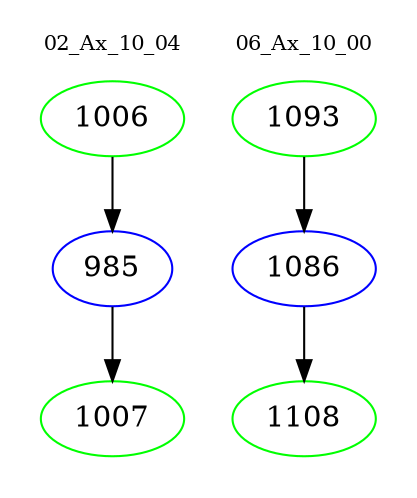 digraph{
subgraph cluster_0 {
color = white
label = "02_Ax_10_04";
fontsize=10;
T0_1006 [label="1006", color="green"]
T0_1006 -> T0_985 [color="black"]
T0_985 [label="985", color="blue"]
T0_985 -> T0_1007 [color="black"]
T0_1007 [label="1007", color="green"]
}
subgraph cluster_1 {
color = white
label = "06_Ax_10_00";
fontsize=10;
T1_1093 [label="1093", color="green"]
T1_1093 -> T1_1086 [color="black"]
T1_1086 [label="1086", color="blue"]
T1_1086 -> T1_1108 [color="black"]
T1_1108 [label="1108", color="green"]
}
}
